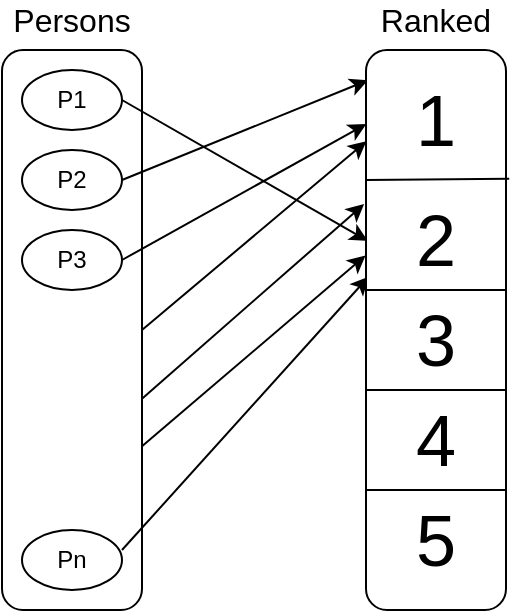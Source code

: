 <mxfile version="12.4.8" type="device"><diagram id="rfL1JB9nGoBL4IKAvg1d" name="Page-1"><mxGraphModel dx="467" dy="230" grid="0" gridSize="10" guides="1" tooltips="1" connect="1" arrows="1" fold="1" page="1" pageScale="1" pageWidth="1100" pageHeight="850" math="0" shadow="0"><root><mxCell id="0"/><mxCell id="1" parent="0"/><mxCell id="i7EHOKc7u7BXdakb4S9F-1" value="" style="rounded=1;whiteSpace=wrap;html=1;" parent="1" vertex="1"><mxGeometry x="120" y="40" width="70" height="280" as="geometry"/></mxCell><mxCell id="i7EHOKc7u7BXdakb4S9F-3" value="P1" style="ellipse;whiteSpace=wrap;html=1;" parent="1" vertex="1"><mxGeometry x="130" y="50" width="50" height="30" as="geometry"/></mxCell><mxCell id="i7EHOKc7u7BXdakb4S9F-4" value="P2" style="ellipse;whiteSpace=wrap;html=1;" parent="1" vertex="1"><mxGeometry x="130" y="90" width="50" height="30" as="geometry"/></mxCell><mxCell id="i7EHOKc7u7BXdakb4S9F-5" value="P3" style="ellipse;whiteSpace=wrap;html=1;" parent="1" vertex="1"><mxGeometry x="130" y="130" width="50" height="30" as="geometry"/></mxCell><mxCell id="i7EHOKc7u7BXdakb4S9F-6" value="Pn" style="ellipse;whiteSpace=wrap;html=1;" parent="1" vertex="1"><mxGeometry x="130" y="280" width="50" height="30" as="geometry"/></mxCell><mxCell id="i7EHOKc7u7BXdakb4S9F-30" value="" style="endArrow=classic;html=1;entryX=0.018;entryY=0.405;entryDx=0;entryDy=0;entryPerimeter=0;" parent="1" target="i7EHOKc7u7BXdakb4S9F-7" edge="1"><mxGeometry width="50" height="50" relative="1" as="geometry"><mxPoint x="180" y="290" as="sourcePoint"/><mxPoint x="301" y="106" as="targetPoint"/></mxGeometry></mxCell><mxCell id="i7EHOKc7u7BXdakb4S9F-31" value="" style="endArrow=classic;html=1;exitX=1;exitY=0.5;exitDx=0;exitDy=0;entryX=0.013;entryY=0.341;entryDx=0;entryDy=0;entryPerimeter=0;" parent="1" source="i7EHOKc7u7BXdakb4S9F-3" target="i7EHOKc7u7BXdakb4S9F-7" edge="1"><mxGeometry width="50" height="50" relative="1" as="geometry"><mxPoint x="200" y="110" as="sourcePoint"/><mxPoint x="301" y="74" as="targetPoint"/></mxGeometry></mxCell><mxCell id="i7EHOKc7u7BXdakb4S9F-34" value="" style="endArrow=classic;html=1;exitX=1;exitY=0.5;exitDx=0;exitDy=0;entryX=0.014;entryY=0.054;entryDx=0;entryDy=0;entryPerimeter=0;" parent="1" source="i7EHOKc7u7BXdakb4S9F-4" target="i7EHOKc7u7BXdakb4S9F-7" edge="1"><mxGeometry width="50" height="50" relative="1" as="geometry"><mxPoint x="190.0" y="300" as="sourcePoint"/><mxPoint x="300" y="56" as="targetPoint"/></mxGeometry></mxCell><mxCell id="i7EHOKc7u7BXdakb4S9F-35" value="" style="endArrow=classic;html=1;entryX=0.003;entryY=0.132;entryDx=0;entryDy=0;exitX=1;exitY=0.5;exitDx=0;exitDy=0;entryPerimeter=0;" parent="1" source="i7EHOKc7u7BXdakb4S9F-5" target="i7EHOKc7u7BXdakb4S9F-7" edge="1"><mxGeometry width="50" height="50" relative="1" as="geometry"><mxPoint x="200.0" y="310" as="sourcePoint"/><mxPoint x="300" y="90" as="targetPoint"/></mxGeometry></mxCell><mxCell id="i7EHOKc7u7BXdakb4S9F-51" value="&lt;font style=&quot;font-size: 16px&quot;&gt;Persons&lt;/font&gt;" style="text;html=1;strokeColor=none;fillColor=none;align=center;verticalAlign=middle;whiteSpace=wrap;rounded=0;" parent="1" vertex="1"><mxGeometry x="125" y="15" width="60" height="20" as="geometry"/></mxCell><mxCell id="TBf2UURczEkId9q0wvrH-1" value="" style="endArrow=classic;html=1;exitX=0.998;exitY=0.623;exitDx=0;exitDy=0;exitPerimeter=0;entryX=-0.013;entryY=0.275;entryDx=0;entryDy=0;entryPerimeter=0;" parent="1" source="i7EHOKc7u7BXdakb4S9F-1" target="i7EHOKc7u7BXdakb4S9F-7" edge="1"><mxGeometry width="50" height="50" relative="1" as="geometry"><mxPoint x="233" y="178" as="sourcePoint"/><mxPoint x="300" y="60" as="targetPoint"/></mxGeometry></mxCell><mxCell id="TBf2UURczEkId9q0wvrH-2" value="" style="endArrow=classic;html=1;exitX=1;exitY=0.5;exitDx=0;exitDy=0;entryX=0.003;entryY=0.163;entryDx=0;entryDy=0;entryPerimeter=0;" parent="1" source="i7EHOKc7u7BXdakb4S9F-1" target="i7EHOKc7u7BXdakb4S9F-7" edge="1"><mxGeometry width="50" height="50" relative="1" as="geometry"><mxPoint x="220" y="216" as="sourcePoint"/><mxPoint x="301" y="98" as="targetPoint"/></mxGeometry></mxCell><mxCell id="TBf2UURczEkId9q0wvrH-3" value="" style="endArrow=classic;html=1;exitX=0.998;exitY=0.708;exitDx=0;exitDy=0;exitPerimeter=0;entryX=-0.003;entryY=0.367;entryDx=0;entryDy=0;entryPerimeter=0;" parent="1" source="i7EHOKc7u7BXdakb4S9F-1" target="i7EHOKc7u7BXdakb4S9F-7" edge="1"><mxGeometry width="50" height="50" relative="1" as="geometry"><mxPoint x="190" y="247" as="sourcePoint"/><mxPoint x="300" y="250" as="targetPoint"/></mxGeometry></mxCell><mxCell id="06StdFXaa37DhPuEfE3w-1" value="" style="group" parent="1" vertex="1" connectable="0"><mxGeometry x="302" y="15" width="70" height="305" as="geometry"/></mxCell><mxCell id="i7EHOKc7u7BXdakb4S9F-17" value="" style="group" parent="06StdFXaa37DhPuEfE3w-1" vertex="1" connectable="0"><mxGeometry y="25" width="70" height="280" as="geometry"/></mxCell><mxCell id="i7EHOKc7u7BXdakb4S9F-7" value="" style="rounded=1;whiteSpace=wrap;html=1;" parent="i7EHOKc7u7BXdakb4S9F-17" vertex="1"><mxGeometry width="70" height="280" as="geometry"/></mxCell><mxCell id="i7EHOKc7u7BXdakb4S9F-8" value="" style="endArrow=none;html=1;entryX=1.023;entryY=0.23;entryDx=0;entryDy=0;entryPerimeter=0;" parent="i7EHOKc7u7BXdakb4S9F-17" target="i7EHOKc7u7BXdakb4S9F-7" edge="1"><mxGeometry width="50" height="50" relative="1" as="geometry"><mxPoint y="65" as="sourcePoint"/><mxPoint x="70" y="65" as="targetPoint"/></mxGeometry></mxCell><mxCell id="i7EHOKc7u7BXdakb4S9F-9" value="" style="endArrow=none;html=1;exitX=0;exitY=0.25;exitDx=0;exitDy=0;entryX=1;entryY=0.25;entryDx=0;entryDy=0;" parent="i7EHOKc7u7BXdakb4S9F-17" edge="1"><mxGeometry width="50" height="50" relative="1" as="geometry"><mxPoint y="120" as="sourcePoint"/><mxPoint x="70" y="120" as="targetPoint"/></mxGeometry></mxCell><mxCell id="i7EHOKc7u7BXdakb4S9F-10" value="" style="endArrow=none;html=1;exitX=0;exitY=0.25;exitDx=0;exitDy=0;entryX=1;entryY=0.25;entryDx=0;entryDy=0;" parent="i7EHOKc7u7BXdakb4S9F-17" edge="1"><mxGeometry width="50" height="50" relative="1" as="geometry"><mxPoint y="170" as="sourcePoint"/><mxPoint x="70" y="170" as="targetPoint"/></mxGeometry></mxCell><mxCell id="i7EHOKc7u7BXdakb4S9F-11" value="" style="endArrow=none;html=1;exitX=0;exitY=0.25;exitDx=0;exitDy=0;entryX=1;entryY=0.25;entryDx=0;entryDy=0;" parent="i7EHOKc7u7BXdakb4S9F-17" edge="1"><mxGeometry width="50" height="50" relative="1" as="geometry"><mxPoint y="220" as="sourcePoint"/><mxPoint x="70" y="220" as="targetPoint"/></mxGeometry></mxCell><mxCell id="i7EHOKc7u7BXdakb4S9F-12" value="&lt;font style=&quot;font-size: 36px&quot;&gt;1&lt;/font&gt;" style="text;html=1;strokeColor=none;fillColor=none;align=center;verticalAlign=middle;whiteSpace=wrap;rounded=0;" parent="i7EHOKc7u7BXdakb4S9F-17" vertex="1"><mxGeometry x="15" y="20" width="40" height="30" as="geometry"/></mxCell><mxCell id="i7EHOKc7u7BXdakb4S9F-13" value="&lt;span style=&quot;font-size: 36px&quot;&gt;2&lt;/span&gt;" style="text;html=1;strokeColor=none;fillColor=none;align=center;verticalAlign=middle;whiteSpace=wrap;rounded=0;" parent="i7EHOKc7u7BXdakb4S9F-17" vertex="1"><mxGeometry x="15" y="80" width="40" height="30" as="geometry"/></mxCell><mxCell id="i7EHOKc7u7BXdakb4S9F-14" value="&lt;font style=&quot;font-size: 36px&quot;&gt;3&lt;/font&gt;" style="text;html=1;strokeColor=none;fillColor=none;align=center;verticalAlign=middle;whiteSpace=wrap;rounded=0;" parent="i7EHOKc7u7BXdakb4S9F-17" vertex="1"><mxGeometry x="15" y="130" width="40" height="30" as="geometry"/></mxCell><mxCell id="i7EHOKc7u7BXdakb4S9F-15" value="&lt;font style=&quot;font-size: 36px&quot;&gt;4&lt;/font&gt;" style="text;html=1;strokeColor=none;fillColor=none;align=center;verticalAlign=middle;whiteSpace=wrap;rounded=0;" parent="i7EHOKc7u7BXdakb4S9F-17" vertex="1"><mxGeometry x="15" y="180" width="40" height="30" as="geometry"/></mxCell><mxCell id="i7EHOKc7u7BXdakb4S9F-16" value="&lt;font style=&quot;font-size: 36px&quot;&gt;5&lt;/font&gt;" style="text;html=1;strokeColor=none;fillColor=none;align=center;verticalAlign=middle;whiteSpace=wrap;rounded=0;" parent="i7EHOKc7u7BXdakb4S9F-17" vertex="1"><mxGeometry x="15" y="230" width="40" height="30" as="geometry"/></mxCell><mxCell id="i7EHOKc7u7BXdakb4S9F-53" value="&lt;font style=&quot;font-size: 16px&quot;&gt;Ranked&lt;/font&gt;" style="text;html=1;strokeColor=none;fillColor=none;align=center;verticalAlign=middle;whiteSpace=wrap;rounded=0;" parent="06StdFXaa37DhPuEfE3w-1" vertex="1"><mxGeometry x="5" width="60" height="20" as="geometry"/></mxCell></root></mxGraphModel></diagram></mxfile>
